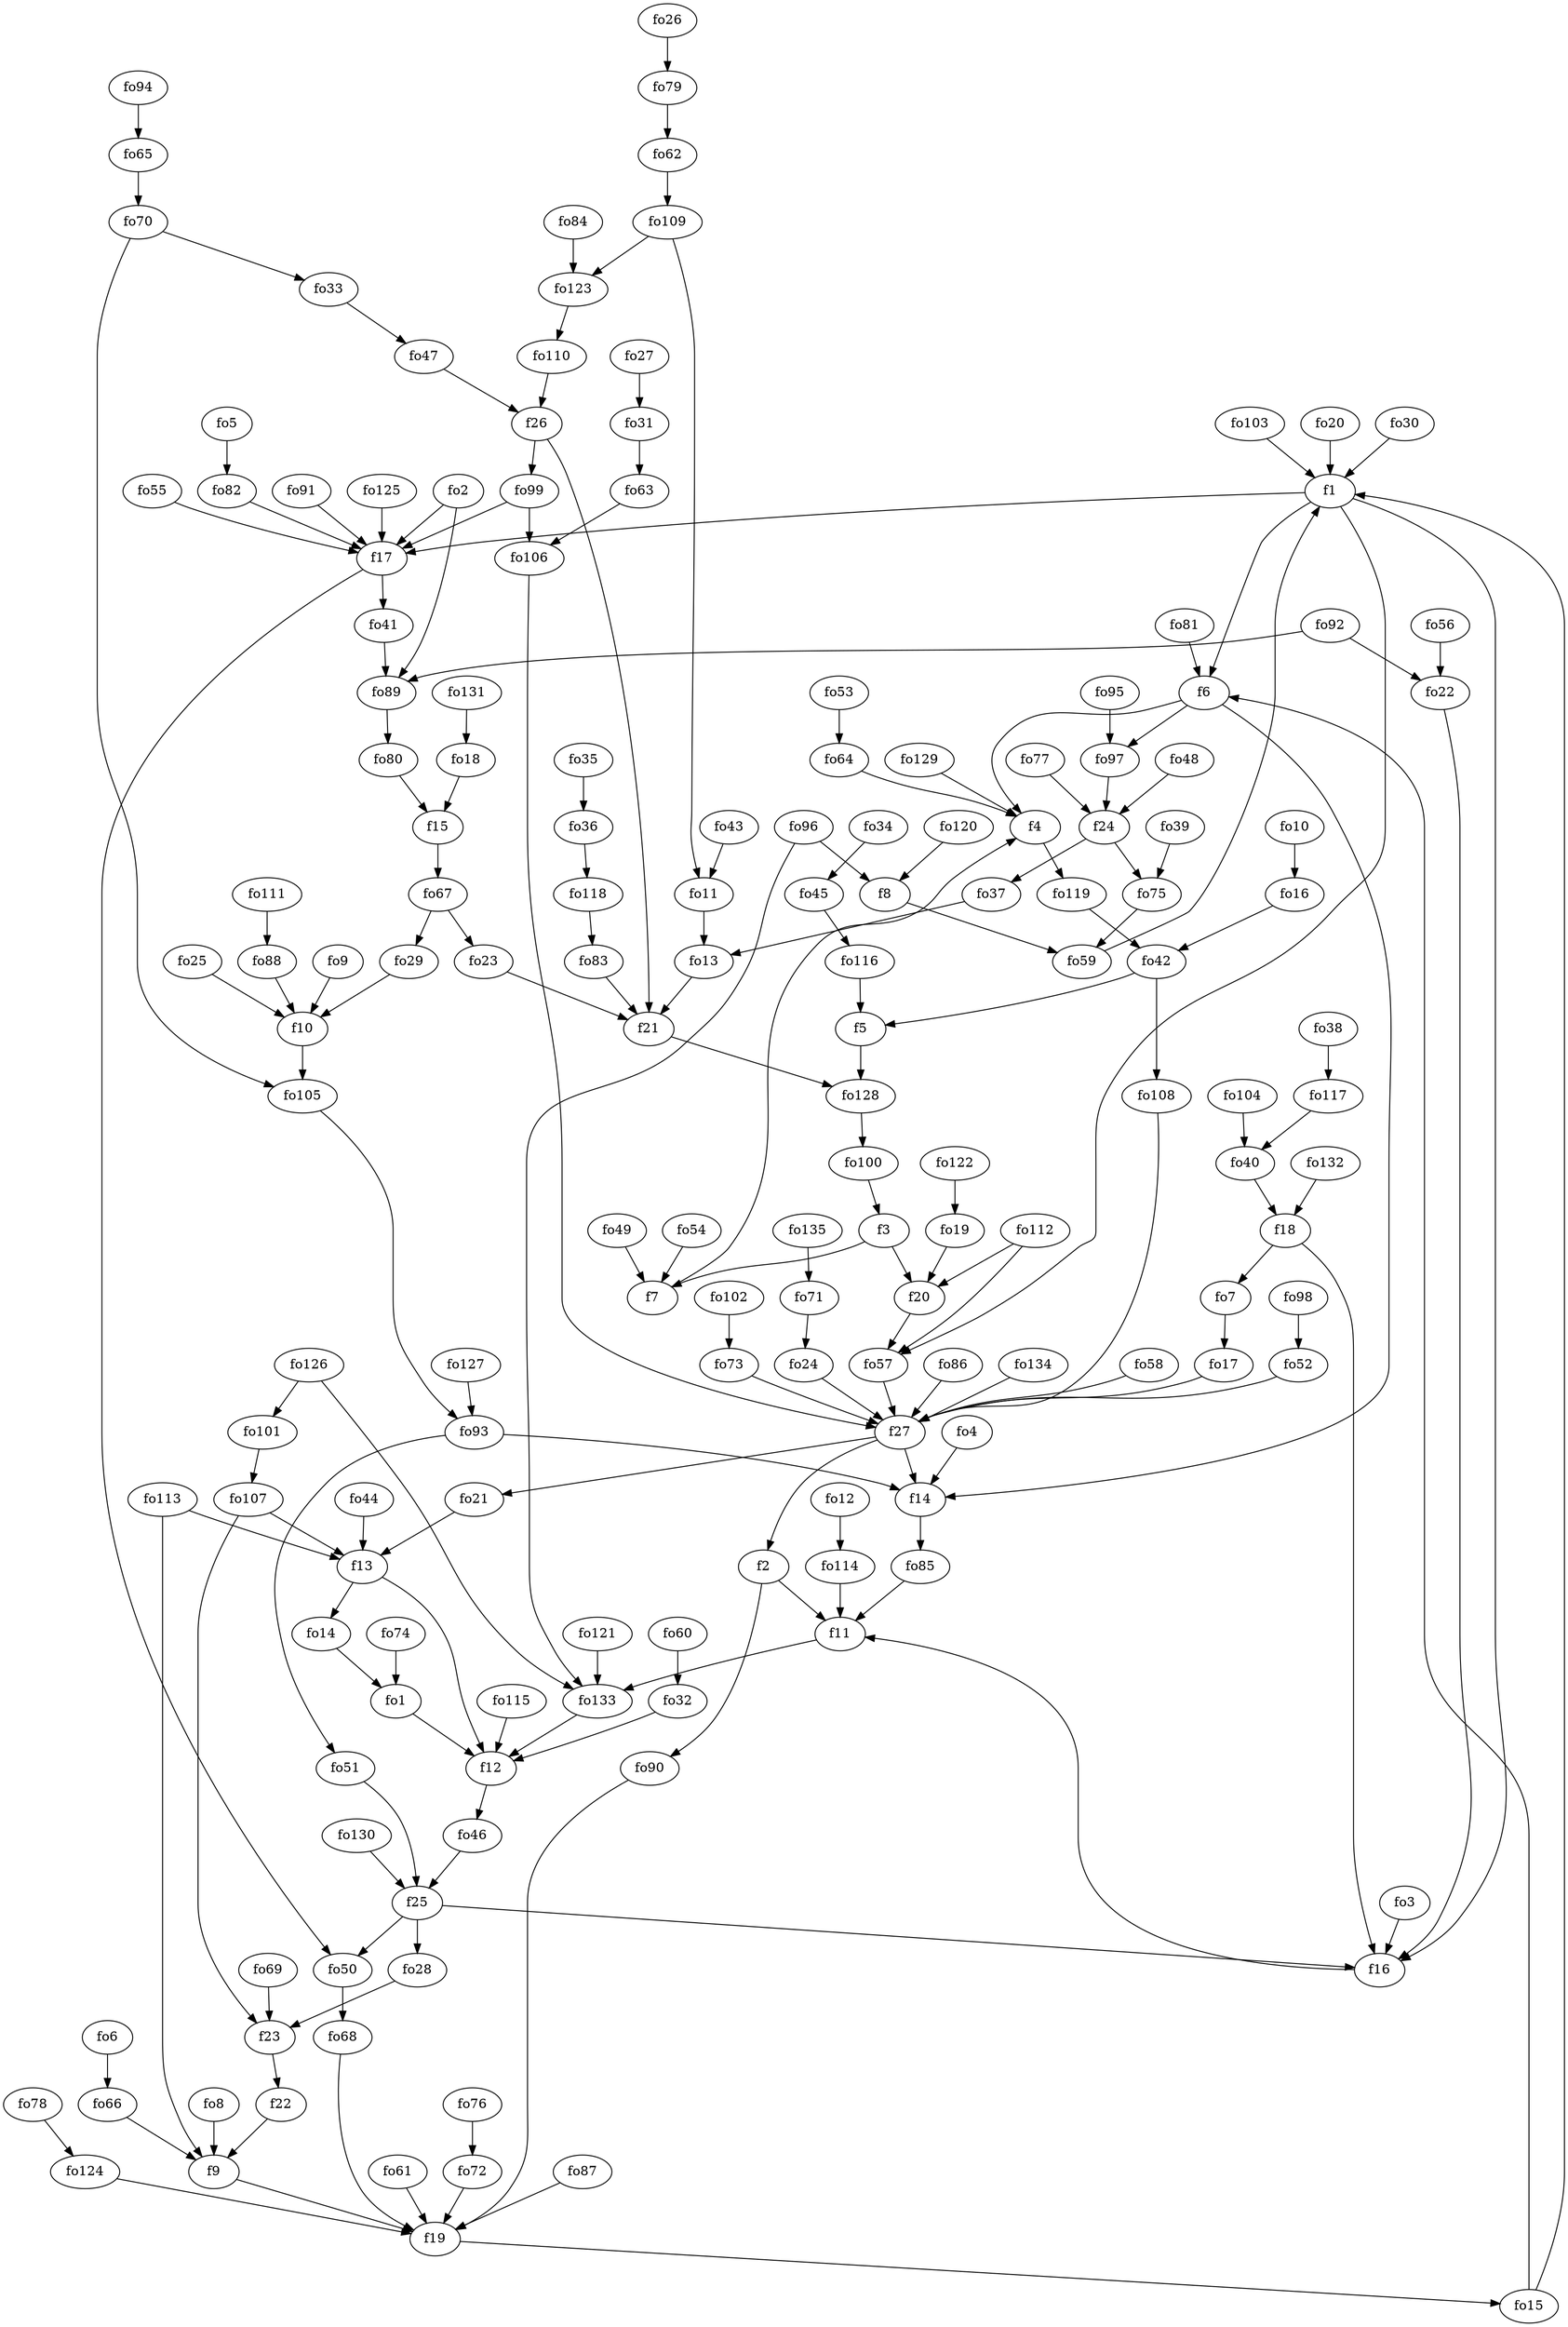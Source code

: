 strict digraph  {
f1;
f2;
f3;
f4;
f5;
f6;
f7;
f8;
f9;
f10;
f11;
f12;
f13;
f14;
f15;
f16;
f17;
f18;
f19;
f20;
f21;
f22;
f23;
f24;
f25;
f26;
f27;
fo1;
fo2;
fo3;
fo4;
fo5;
fo6;
fo7;
fo8;
fo9;
fo10;
fo11;
fo12;
fo13;
fo14;
fo15;
fo16;
fo17;
fo18;
fo19;
fo20;
fo21;
fo22;
fo23;
fo24;
fo25;
fo26;
fo27;
fo28;
fo29;
fo30;
fo31;
fo32;
fo33;
fo34;
fo35;
fo36;
fo37;
fo38;
fo39;
fo40;
fo41;
fo42;
fo43;
fo44;
fo45;
fo46;
fo47;
fo48;
fo49;
fo50;
fo51;
fo52;
fo53;
fo54;
fo55;
fo56;
fo57;
fo58;
fo59;
fo60;
fo61;
fo62;
fo63;
fo64;
fo65;
fo66;
fo67;
fo68;
fo69;
fo70;
fo71;
fo72;
fo73;
fo74;
fo75;
fo76;
fo77;
fo78;
fo79;
fo80;
fo81;
fo82;
fo83;
fo84;
fo85;
fo86;
fo87;
fo88;
fo89;
fo90;
fo91;
fo92;
fo93;
fo94;
fo95;
fo96;
fo97;
fo98;
fo99;
fo100;
fo101;
fo102;
fo103;
fo104;
fo105;
fo106;
fo107;
fo108;
fo109;
fo110;
fo111;
fo112;
fo113;
fo114;
fo115;
fo116;
fo117;
fo118;
fo119;
fo120;
fo121;
fo122;
fo123;
fo124;
fo125;
fo126;
fo127;
fo128;
fo129;
fo130;
fo131;
fo132;
fo133;
fo134;
fo135;
f1 -> f16  [weight=2];
f1 -> f6  [weight=2];
f1 -> f17  [weight=2];
f1 -> fo57  [weight=2];
f2 -> fo90  [weight=2];
f2 -> f11  [weight=2];
f3 -> f7  [weight=2];
f3 -> f20  [weight=2];
f4 -> fo119  [weight=2];
f5 -> fo128  [weight=2];
f6 -> f4  [weight=2];
f6 -> f14  [weight=2];
f6 -> fo97  [weight=2];
f7 -> f4  [weight=2];
f8 -> fo59  [weight=2];
f9 -> f19  [weight=2];
f10 -> fo105  [weight=2];
f11 -> fo133  [weight=2];
f12 -> fo46  [weight=2];
f13 -> fo14  [weight=2];
f13 -> f12  [weight=2];
f14 -> fo85  [weight=2];
f15 -> fo67  [weight=2];
f16 -> f11  [weight=2];
f17 -> fo41  [weight=2];
f17 -> fo50  [weight=2];
f18 -> f16  [weight=2];
f18 -> fo7  [weight=2];
f19 -> fo15  [weight=2];
f20 -> fo57  [weight=2];
f21 -> fo128  [weight=2];
f22 -> f9  [weight=2];
f23 -> f22  [weight=2];
f24 -> fo75  [weight=2];
f24 -> fo37  [weight=2];
f25 -> fo50  [weight=2];
f25 -> fo28  [weight=2];
f25 -> f16  [weight=2];
f26 -> f21  [weight=2];
f26 -> fo99  [weight=2];
f27 -> f14  [weight=2];
f27 -> fo21  [weight=2];
f27 -> f2  [weight=2];
fo1 -> f12  [weight=2];
fo2 -> fo89  [weight=2];
fo2 -> f17  [weight=2];
fo3 -> f16  [weight=2];
fo4 -> f14  [weight=2];
fo5 -> fo82  [weight=2];
fo6 -> fo66  [weight=2];
fo7 -> fo17  [weight=2];
fo8 -> f9  [weight=2];
fo9 -> f10  [weight=2];
fo10 -> fo16  [weight=2];
fo11 -> fo13  [weight=2];
fo12 -> fo114  [weight=2];
fo13 -> f21  [weight=2];
fo14 -> fo1  [weight=2];
fo15 -> f1  [weight=2];
fo15 -> f6  [weight=2];
fo16 -> fo42  [weight=2];
fo17 -> f27  [weight=2];
fo18 -> f15  [weight=2];
fo19 -> f20  [weight=2];
fo20 -> f1  [weight=2];
fo21 -> f13  [weight=2];
fo22 -> f16  [weight=2];
fo23 -> f21  [weight=2];
fo24 -> f27  [weight=2];
fo25 -> f10  [weight=2];
fo26 -> fo79  [weight=2];
fo27 -> fo31  [weight=2];
fo28 -> f23  [weight=2];
fo29 -> f10  [weight=2];
fo30 -> f1  [weight=2];
fo31 -> fo63  [weight=2];
fo32 -> f12  [weight=2];
fo33 -> fo47  [weight=2];
fo34 -> fo45  [weight=2];
fo35 -> fo36  [weight=2];
fo36 -> fo118  [weight=2];
fo37 -> fo13  [weight=2];
fo38 -> fo117  [weight=2];
fo39 -> fo75  [weight=2];
fo40 -> f18  [weight=2];
fo41 -> fo89  [weight=2];
fo42 -> f5  [weight=2];
fo42 -> fo108  [weight=2];
fo43 -> fo11  [weight=2];
fo44 -> f13  [weight=2];
fo45 -> fo116  [weight=2];
fo46 -> f25  [weight=2];
fo47 -> f26  [weight=2];
fo48 -> f24  [weight=2];
fo49 -> f7  [weight=2];
fo50 -> fo68  [weight=2];
fo51 -> f25  [weight=2];
fo52 -> f27  [weight=2];
fo53 -> fo64  [weight=2];
fo54 -> f7  [weight=2];
fo55 -> f17  [weight=2];
fo56 -> fo22  [weight=2];
fo57 -> f27  [weight=2];
fo58 -> f27  [weight=2];
fo59 -> f1  [weight=2];
fo60 -> fo32  [weight=2];
fo61 -> f19  [weight=2];
fo62 -> fo109  [weight=2];
fo63 -> fo106  [weight=2];
fo64 -> f4  [weight=2];
fo65 -> fo70  [weight=2];
fo66 -> f9  [weight=2];
fo67 -> fo29  [weight=2];
fo67 -> fo23  [weight=2];
fo68 -> f19  [weight=2];
fo69 -> f23  [weight=2];
fo70 -> fo33  [weight=2];
fo70 -> fo105  [weight=2];
fo71 -> fo24  [weight=2];
fo72 -> f19  [weight=2];
fo73 -> f27  [weight=2];
fo74 -> fo1  [weight=2];
fo75 -> fo59  [weight=2];
fo76 -> fo72  [weight=2];
fo77 -> f24  [weight=2];
fo78 -> fo124  [weight=2];
fo79 -> fo62  [weight=2];
fo80 -> f15  [weight=2];
fo81 -> f6  [weight=2];
fo82 -> f17  [weight=2];
fo83 -> f21  [weight=2];
fo84 -> fo123  [weight=2];
fo85 -> f11  [weight=2];
fo86 -> f27  [weight=2];
fo87 -> f19  [weight=2];
fo88 -> f10  [weight=2];
fo89 -> fo80  [weight=2];
fo90 -> f19  [weight=2];
fo91 -> f17  [weight=2];
fo92 -> fo22  [weight=2];
fo92 -> fo89  [weight=2];
fo93 -> fo51  [weight=2];
fo93 -> f14  [weight=2];
fo94 -> fo65  [weight=2];
fo95 -> fo97  [weight=2];
fo96 -> f8  [weight=2];
fo96 -> fo133  [weight=2];
fo97 -> f24  [weight=2];
fo98 -> fo52  [weight=2];
fo99 -> fo106  [weight=2];
fo99 -> f17  [weight=2];
fo100 -> f3  [weight=2];
fo101 -> fo107  [weight=2];
fo102 -> fo73  [weight=2];
fo103 -> f1  [weight=2];
fo104 -> fo40  [weight=2];
fo105 -> fo93  [weight=2];
fo106 -> f27  [weight=2];
fo107 -> f23  [weight=2];
fo107 -> f13  [weight=2];
fo108 -> f27  [weight=2];
fo109 -> fo11  [weight=2];
fo109 -> fo123  [weight=2];
fo110 -> f26  [weight=2];
fo111 -> fo88  [weight=2];
fo112 -> fo57  [weight=2];
fo112 -> f20  [weight=2];
fo113 -> f9  [weight=2];
fo113 -> f13  [weight=2];
fo114 -> f11  [weight=2];
fo115 -> f12  [weight=2];
fo116 -> f5  [weight=2];
fo117 -> fo40  [weight=2];
fo118 -> fo83  [weight=2];
fo119 -> fo42  [weight=2];
fo120 -> f8  [weight=2];
fo121 -> fo133  [weight=2];
fo122 -> fo19  [weight=2];
fo123 -> fo110  [weight=2];
fo124 -> f19  [weight=2];
fo125 -> f17  [weight=2];
fo126 -> fo101  [weight=2];
fo126 -> fo133  [weight=2];
fo127 -> fo93  [weight=2];
fo128 -> fo100  [weight=2];
fo129 -> f4  [weight=2];
fo130 -> f25  [weight=2];
fo131 -> fo18  [weight=2];
fo132 -> f18  [weight=2];
fo133 -> f12  [weight=2];
fo134 -> f27  [weight=2];
fo135 -> fo71  [weight=2];
}
